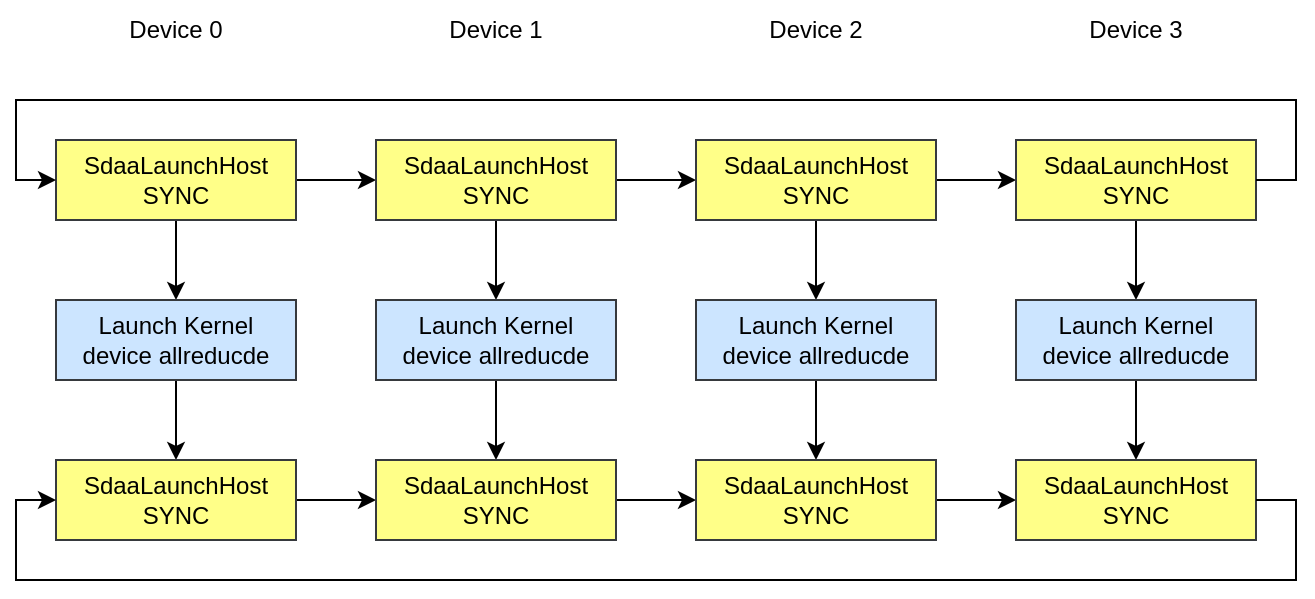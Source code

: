 <mxfile version="21.0.10" type="github">
  <diagram name="Page-1" id="kW3CUzmfQ5rghl22DTwX">
    <mxGraphModel dx="2358" dy="1304" grid="1" gridSize="10" guides="1" tooltips="1" connect="1" arrows="1" fold="1" page="1" pageScale="1" pageWidth="850" pageHeight="1100" math="0" shadow="0">
      <root>
        <mxCell id="0" />
        <mxCell id="1" parent="0" />
        <mxCell id="hEzXhaE5UvpAldRwqe7W-7" value="" style="edgeStyle=orthogonalEdgeStyle;rounded=0;orthogonalLoop=1;jettySize=auto;html=1;" edge="1" parent="1" source="hEzXhaE5UvpAldRwqe7W-1" target="hEzXhaE5UvpAldRwqe7W-5">
          <mxGeometry relative="1" as="geometry" />
        </mxCell>
        <mxCell id="hEzXhaE5UvpAldRwqe7W-29" value="" style="edgeStyle=orthogonalEdgeStyle;rounded=0;orthogonalLoop=1;jettySize=auto;html=1;" edge="1" parent="1" source="hEzXhaE5UvpAldRwqe7W-1" target="hEzXhaE5UvpAldRwqe7W-12">
          <mxGeometry relative="1" as="geometry" />
        </mxCell>
        <mxCell id="hEzXhaE5UvpAldRwqe7W-1" value="SdaaLaunchHost&lt;br&gt;SYNC" style="rounded=0;whiteSpace=wrap;html=1;fillColor=#ffff88;strokeColor=#36393d;" vertex="1" parent="1">
          <mxGeometry x="40" y="440" width="120" height="40" as="geometry" />
        </mxCell>
        <mxCell id="hEzXhaE5UvpAldRwqe7W-8" value="" style="edgeStyle=orthogonalEdgeStyle;rounded=0;orthogonalLoop=1;jettySize=auto;html=1;" edge="1" parent="1" source="hEzXhaE5UvpAldRwqe7W-5" target="hEzXhaE5UvpAldRwqe7W-6">
          <mxGeometry relative="1" as="geometry" />
        </mxCell>
        <mxCell id="hEzXhaE5UvpAldRwqe7W-5" value="Launch Kernel&lt;br&gt;device allreducde" style="rounded=0;whiteSpace=wrap;html=1;fillColor=#cce5ff;strokeColor=#36393d;" vertex="1" parent="1">
          <mxGeometry x="40" y="520" width="120" height="40" as="geometry" />
        </mxCell>
        <mxCell id="hEzXhaE5UvpAldRwqe7W-32" value="" style="edgeStyle=orthogonalEdgeStyle;rounded=0;orthogonalLoop=1;jettySize=auto;html=1;" edge="1" parent="1" source="hEzXhaE5UvpAldRwqe7W-6" target="hEzXhaE5UvpAldRwqe7W-15">
          <mxGeometry relative="1" as="geometry" />
        </mxCell>
        <mxCell id="hEzXhaE5UvpAldRwqe7W-6" value="SdaaLaunchHost&lt;br&gt;SYNC" style="rounded=0;whiteSpace=wrap;html=1;fillColor=#ffff88;strokeColor=#36393d;" vertex="1" parent="1">
          <mxGeometry x="40" y="600" width="120" height="40" as="geometry" />
        </mxCell>
        <mxCell id="hEzXhaE5UvpAldRwqe7W-9" value="Device 0" style="text;html=1;strokeColor=none;fillColor=none;align=center;verticalAlign=middle;whiteSpace=wrap;rounded=0;" vertex="1" parent="1">
          <mxGeometry x="70" y="370" width="60" height="30" as="geometry" />
        </mxCell>
        <mxCell id="hEzXhaE5UvpAldRwqe7W-11" value="" style="edgeStyle=orthogonalEdgeStyle;rounded=0;orthogonalLoop=1;jettySize=auto;html=1;" edge="1" parent="1" source="hEzXhaE5UvpAldRwqe7W-12" target="hEzXhaE5UvpAldRwqe7W-14">
          <mxGeometry relative="1" as="geometry" />
        </mxCell>
        <mxCell id="hEzXhaE5UvpAldRwqe7W-30" value="" style="edgeStyle=orthogonalEdgeStyle;rounded=0;orthogonalLoop=1;jettySize=auto;html=1;" edge="1" parent="1" source="hEzXhaE5UvpAldRwqe7W-12" target="hEzXhaE5UvpAldRwqe7W-18">
          <mxGeometry relative="1" as="geometry" />
        </mxCell>
        <mxCell id="hEzXhaE5UvpAldRwqe7W-12" value="SdaaLaunchHost&lt;br&gt;SYNC" style="rounded=0;whiteSpace=wrap;html=1;fillColor=#ffff88;strokeColor=#36393d;" vertex="1" parent="1">
          <mxGeometry x="200" y="440" width="120" height="40" as="geometry" />
        </mxCell>
        <mxCell id="hEzXhaE5UvpAldRwqe7W-13" value="" style="edgeStyle=orthogonalEdgeStyle;rounded=0;orthogonalLoop=1;jettySize=auto;html=1;" edge="1" parent="1" source="hEzXhaE5UvpAldRwqe7W-14" target="hEzXhaE5UvpAldRwqe7W-15">
          <mxGeometry relative="1" as="geometry" />
        </mxCell>
        <mxCell id="hEzXhaE5UvpAldRwqe7W-14" value="Launch Kernel&lt;br&gt;device allreducde" style="rounded=0;whiteSpace=wrap;html=1;fillColor=#cce5ff;strokeColor=#36393d;" vertex="1" parent="1">
          <mxGeometry x="200" y="520" width="120" height="40" as="geometry" />
        </mxCell>
        <mxCell id="hEzXhaE5UvpAldRwqe7W-33" value="" style="edgeStyle=orthogonalEdgeStyle;rounded=0;orthogonalLoop=1;jettySize=auto;html=1;" edge="1" parent="1" source="hEzXhaE5UvpAldRwqe7W-15" target="hEzXhaE5UvpAldRwqe7W-21">
          <mxGeometry relative="1" as="geometry" />
        </mxCell>
        <mxCell id="hEzXhaE5UvpAldRwqe7W-15" value="SdaaLaunchHost&lt;br&gt;SYNC" style="rounded=0;whiteSpace=wrap;html=1;fillColor=#ffff88;strokeColor=#36393d;" vertex="1" parent="1">
          <mxGeometry x="200" y="600" width="120" height="40" as="geometry" />
        </mxCell>
        <mxCell id="hEzXhaE5UvpAldRwqe7W-16" value="Device 1" style="text;html=1;strokeColor=none;fillColor=none;align=center;verticalAlign=middle;whiteSpace=wrap;rounded=0;" vertex="1" parent="1">
          <mxGeometry x="230" y="370" width="60" height="30" as="geometry" />
        </mxCell>
        <mxCell id="hEzXhaE5UvpAldRwqe7W-17" value="" style="edgeStyle=orthogonalEdgeStyle;rounded=0;orthogonalLoop=1;jettySize=auto;html=1;" edge="1" parent="1" source="hEzXhaE5UvpAldRwqe7W-18" target="hEzXhaE5UvpAldRwqe7W-20">
          <mxGeometry relative="1" as="geometry" />
        </mxCell>
        <mxCell id="hEzXhaE5UvpAldRwqe7W-31" value="" style="edgeStyle=orthogonalEdgeStyle;rounded=0;orthogonalLoop=1;jettySize=auto;html=1;" edge="1" parent="1" source="hEzXhaE5UvpAldRwqe7W-18" target="hEzXhaE5UvpAldRwqe7W-24">
          <mxGeometry relative="1" as="geometry" />
        </mxCell>
        <mxCell id="hEzXhaE5UvpAldRwqe7W-18" value="SdaaLaunchHost&lt;br&gt;SYNC" style="rounded=0;whiteSpace=wrap;html=1;fillColor=#ffff88;strokeColor=#36393d;" vertex="1" parent="1">
          <mxGeometry x="360" y="440" width="120" height="40" as="geometry" />
        </mxCell>
        <mxCell id="hEzXhaE5UvpAldRwqe7W-19" value="" style="edgeStyle=orthogonalEdgeStyle;rounded=0;orthogonalLoop=1;jettySize=auto;html=1;" edge="1" parent="1" source="hEzXhaE5UvpAldRwqe7W-20" target="hEzXhaE5UvpAldRwqe7W-21">
          <mxGeometry relative="1" as="geometry" />
        </mxCell>
        <mxCell id="hEzXhaE5UvpAldRwqe7W-20" value="Launch Kernel&lt;br&gt;device allreducde" style="rounded=0;whiteSpace=wrap;html=1;fillColor=#cce5ff;strokeColor=#36393d;" vertex="1" parent="1">
          <mxGeometry x="360" y="520" width="120" height="40" as="geometry" />
        </mxCell>
        <mxCell id="hEzXhaE5UvpAldRwqe7W-34" value="" style="edgeStyle=orthogonalEdgeStyle;rounded=0;orthogonalLoop=1;jettySize=auto;html=1;" edge="1" parent="1" source="hEzXhaE5UvpAldRwqe7W-21" target="hEzXhaE5UvpAldRwqe7W-27">
          <mxGeometry relative="1" as="geometry" />
        </mxCell>
        <mxCell id="hEzXhaE5UvpAldRwqe7W-21" value="SdaaLaunchHost&lt;br&gt;SYNC" style="rounded=0;whiteSpace=wrap;html=1;fillColor=#ffff88;strokeColor=#36393d;" vertex="1" parent="1">
          <mxGeometry x="360" y="600" width="120" height="40" as="geometry" />
        </mxCell>
        <mxCell id="hEzXhaE5UvpAldRwqe7W-22" value="Device 2" style="text;html=1;strokeColor=none;fillColor=none;align=center;verticalAlign=middle;whiteSpace=wrap;rounded=0;" vertex="1" parent="1">
          <mxGeometry x="390" y="370" width="60" height="30" as="geometry" />
        </mxCell>
        <mxCell id="hEzXhaE5UvpAldRwqe7W-23" value="" style="edgeStyle=orthogonalEdgeStyle;rounded=0;orthogonalLoop=1;jettySize=auto;html=1;" edge="1" parent="1" source="hEzXhaE5UvpAldRwqe7W-24" target="hEzXhaE5UvpAldRwqe7W-26">
          <mxGeometry relative="1" as="geometry" />
        </mxCell>
        <mxCell id="hEzXhaE5UvpAldRwqe7W-24" value="SdaaLaunchHost&lt;br&gt;SYNC" style="rounded=0;whiteSpace=wrap;html=1;fillColor=#ffff88;strokeColor=#36393d;" vertex="1" parent="1">
          <mxGeometry x="520" y="440" width="120" height="40" as="geometry" />
        </mxCell>
        <mxCell id="hEzXhaE5UvpAldRwqe7W-25" value="" style="edgeStyle=orthogonalEdgeStyle;rounded=0;orthogonalLoop=1;jettySize=auto;html=1;" edge="1" parent="1" source="hEzXhaE5UvpAldRwqe7W-26" target="hEzXhaE5UvpAldRwqe7W-27">
          <mxGeometry relative="1" as="geometry" />
        </mxCell>
        <mxCell id="hEzXhaE5UvpAldRwqe7W-26" value="Launch Kernel&lt;br&gt;device allreducde" style="rounded=0;whiteSpace=wrap;html=1;fillColor=#cce5ff;strokeColor=#36393d;" vertex="1" parent="1">
          <mxGeometry x="520" y="520" width="120" height="40" as="geometry" />
        </mxCell>
        <mxCell id="hEzXhaE5UvpAldRwqe7W-27" value="SdaaLaunchHost&lt;br&gt;SYNC" style="rounded=0;whiteSpace=wrap;html=1;fillColor=#ffff88;strokeColor=#36393d;" vertex="1" parent="1">
          <mxGeometry x="520" y="600" width="120" height="40" as="geometry" />
        </mxCell>
        <mxCell id="hEzXhaE5UvpAldRwqe7W-28" value="Device 3" style="text;html=1;strokeColor=none;fillColor=none;align=center;verticalAlign=middle;whiteSpace=wrap;rounded=0;" vertex="1" parent="1">
          <mxGeometry x="550" y="370" width="60" height="30" as="geometry" />
        </mxCell>
        <mxCell id="hEzXhaE5UvpAldRwqe7W-35" value="" style="edgeStyle=orthogonalEdgeStyle;rounded=0;orthogonalLoop=1;jettySize=auto;html=1;exitX=1;exitY=0.5;exitDx=0;exitDy=0;entryX=0;entryY=0.5;entryDx=0;entryDy=0;" edge="1" parent="1" source="hEzXhaE5UvpAldRwqe7W-24" target="hEzXhaE5UvpAldRwqe7W-1">
          <mxGeometry relative="1" as="geometry">
            <mxPoint x="490" y="470" as="sourcePoint" />
            <mxPoint x="700" y="450" as="targetPoint" />
            <Array as="points">
              <mxPoint x="660" y="460" />
              <mxPoint x="660" y="420" />
              <mxPoint x="20" y="420" />
              <mxPoint x="20" y="460" />
            </Array>
          </mxGeometry>
        </mxCell>
        <mxCell id="hEzXhaE5UvpAldRwqe7W-36" value="" style="edgeStyle=orthogonalEdgeStyle;rounded=0;orthogonalLoop=1;jettySize=auto;html=1;exitX=1;exitY=0.5;exitDx=0;exitDy=0;" edge="1" parent="1" source="hEzXhaE5UvpAldRwqe7W-27">
          <mxGeometry relative="1" as="geometry">
            <mxPoint x="650" y="470" as="sourcePoint" />
            <mxPoint x="40" y="620" as="targetPoint" />
            <Array as="points">
              <mxPoint x="660" y="620" />
              <mxPoint x="660" y="660" />
              <mxPoint x="20" y="660" />
              <mxPoint x="20" y="620" />
            </Array>
          </mxGeometry>
        </mxCell>
      </root>
    </mxGraphModel>
  </diagram>
</mxfile>
